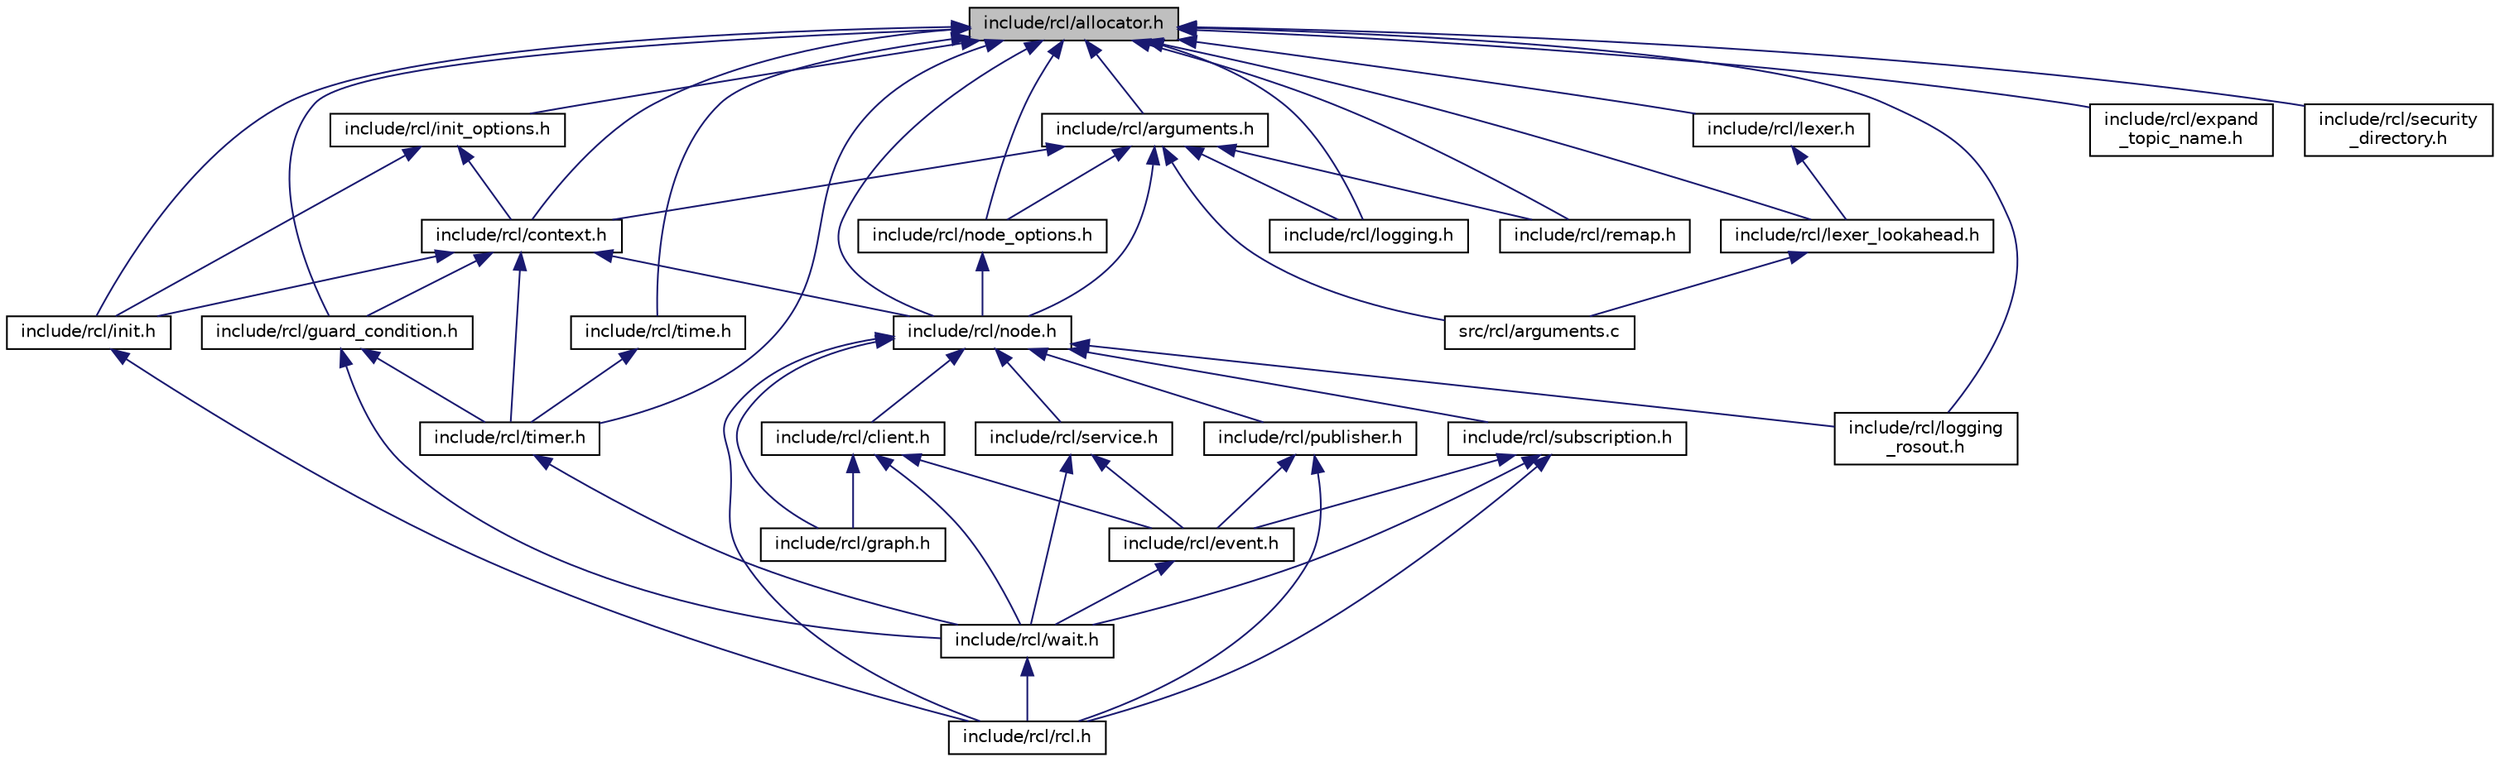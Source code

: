 digraph "include/rcl/allocator.h"
{
  edge [fontname="Helvetica",fontsize="10",labelfontname="Helvetica",labelfontsize="10"];
  node [fontname="Helvetica",fontsize="10",shape=record];
  Node9 [label="include/rcl/allocator.h",height=0.2,width=0.4,color="black", fillcolor="grey75", style="filled", fontcolor="black"];
  Node9 -> Node10 [dir="back",color="midnightblue",fontsize="10",style="solid",fontname="Helvetica"];
  Node10 [label="include/rcl/arguments.h",height=0.2,width=0.4,color="black", fillcolor="white", style="filled",URL="$arguments_8h.html"];
  Node10 -> Node11 [dir="back",color="midnightblue",fontsize="10",style="solid",fontname="Helvetica"];
  Node11 [label="include/rcl/context.h",height=0.2,width=0.4,color="black", fillcolor="white", style="filled",URL="$context_8h.html"];
  Node11 -> Node12 [dir="back",color="midnightblue",fontsize="10",style="solid",fontname="Helvetica"];
  Node12 [label="include/rcl/guard_condition.h",height=0.2,width=0.4,color="black", fillcolor="white", style="filled",URL="$guard__condition_8h.html"];
  Node12 -> Node13 [dir="back",color="midnightblue",fontsize="10",style="solid",fontname="Helvetica"];
  Node13 [label="include/rcl/timer.h",height=0.2,width=0.4,color="black", fillcolor="white", style="filled",URL="$timer_8h.html"];
  Node13 -> Node14 [dir="back",color="midnightblue",fontsize="10",style="solid",fontname="Helvetica"];
  Node14 [label="include/rcl/wait.h",height=0.2,width=0.4,color="black", fillcolor="white", style="filled",URL="$wait_8h.html"];
  Node14 -> Node15 [dir="back",color="midnightblue",fontsize="10",style="solid",fontname="Helvetica"];
  Node15 [label="include/rcl/rcl.h",height=0.2,width=0.4,color="black", fillcolor="white", style="filled",URL="$rcl_8h.html"];
  Node12 -> Node14 [dir="back",color="midnightblue",fontsize="10",style="solid",fontname="Helvetica"];
  Node11 -> Node16 [dir="back",color="midnightblue",fontsize="10",style="solid",fontname="Helvetica"];
  Node16 [label="include/rcl/init.h",height=0.2,width=0.4,color="black", fillcolor="white", style="filled",URL="$init_8h.html"];
  Node16 -> Node15 [dir="back",color="midnightblue",fontsize="10",style="solid",fontname="Helvetica"];
  Node11 -> Node17 [dir="back",color="midnightblue",fontsize="10",style="solid",fontname="Helvetica"];
  Node17 [label="include/rcl/node.h",height=0.2,width=0.4,color="black", fillcolor="white", style="filled",URL="$node_8h.html"];
  Node17 -> Node18 [dir="back",color="midnightblue",fontsize="10",style="solid",fontname="Helvetica"];
  Node18 [label="include/rcl/client.h",height=0.2,width=0.4,color="black", fillcolor="white", style="filled",URL="$client_8h.html"];
  Node18 -> Node19 [dir="back",color="midnightblue",fontsize="10",style="solid",fontname="Helvetica"];
  Node19 [label="include/rcl/event.h",height=0.2,width=0.4,color="black", fillcolor="white", style="filled",URL="$event_8h.html"];
  Node19 -> Node14 [dir="back",color="midnightblue",fontsize="10",style="solid",fontname="Helvetica"];
  Node18 -> Node20 [dir="back",color="midnightblue",fontsize="10",style="solid",fontname="Helvetica"];
  Node20 [label="include/rcl/graph.h",height=0.2,width=0.4,color="black", fillcolor="white", style="filled",URL="$graph_8h.html"];
  Node18 -> Node14 [dir="back",color="midnightblue",fontsize="10",style="solid",fontname="Helvetica"];
  Node17 -> Node20 [dir="back",color="midnightblue",fontsize="10",style="solid",fontname="Helvetica"];
  Node17 -> Node21 [dir="back",color="midnightblue",fontsize="10",style="solid",fontname="Helvetica"];
  Node21 [label="include/rcl/logging\l_rosout.h",height=0.2,width=0.4,color="black", fillcolor="white", style="filled",URL="$logging__rosout_8h.html"];
  Node17 -> Node22 [dir="back",color="midnightblue",fontsize="10",style="solid",fontname="Helvetica"];
  Node22 [label="include/rcl/publisher.h",height=0.2,width=0.4,color="black", fillcolor="white", style="filled",URL="$publisher_8h.html"];
  Node22 -> Node19 [dir="back",color="midnightblue",fontsize="10",style="solid",fontname="Helvetica"];
  Node22 -> Node15 [dir="back",color="midnightblue",fontsize="10",style="solid",fontname="Helvetica"];
  Node17 -> Node15 [dir="back",color="midnightblue",fontsize="10",style="solid",fontname="Helvetica"];
  Node17 -> Node23 [dir="back",color="midnightblue",fontsize="10",style="solid",fontname="Helvetica"];
  Node23 [label="include/rcl/service.h",height=0.2,width=0.4,color="black", fillcolor="white", style="filled",URL="$service_8h.html"];
  Node23 -> Node19 [dir="back",color="midnightblue",fontsize="10",style="solid",fontname="Helvetica"];
  Node23 -> Node14 [dir="back",color="midnightblue",fontsize="10",style="solid",fontname="Helvetica"];
  Node17 -> Node24 [dir="back",color="midnightblue",fontsize="10",style="solid",fontname="Helvetica"];
  Node24 [label="include/rcl/subscription.h",height=0.2,width=0.4,color="black", fillcolor="white", style="filled",URL="$subscription_8h.html"];
  Node24 -> Node19 [dir="back",color="midnightblue",fontsize="10",style="solid",fontname="Helvetica"];
  Node24 -> Node15 [dir="back",color="midnightblue",fontsize="10",style="solid",fontname="Helvetica"];
  Node24 -> Node14 [dir="back",color="midnightblue",fontsize="10",style="solid",fontname="Helvetica"];
  Node11 -> Node13 [dir="back",color="midnightblue",fontsize="10",style="solid",fontname="Helvetica"];
  Node10 -> Node25 [dir="back",color="midnightblue",fontsize="10",style="solid",fontname="Helvetica"];
  Node25 [label="include/rcl/logging.h",height=0.2,width=0.4,color="black", fillcolor="white", style="filled",URL="$logging_8h.html"];
  Node10 -> Node17 [dir="back",color="midnightblue",fontsize="10",style="solid",fontname="Helvetica"];
  Node10 -> Node26 [dir="back",color="midnightblue",fontsize="10",style="solid",fontname="Helvetica"];
  Node26 [label="include/rcl/node_options.h",height=0.2,width=0.4,color="black", fillcolor="white", style="filled",URL="$node__options_8h.html"];
  Node26 -> Node17 [dir="back",color="midnightblue",fontsize="10",style="solid",fontname="Helvetica"];
  Node10 -> Node27 [dir="back",color="midnightblue",fontsize="10",style="solid",fontname="Helvetica"];
  Node27 [label="include/rcl/remap.h",height=0.2,width=0.4,color="black", fillcolor="white", style="filled",URL="$remap_8h.html"];
  Node10 -> Node28 [dir="back",color="midnightblue",fontsize="10",style="solid",fontname="Helvetica"];
  Node28 [label="src/rcl/arguments.c",height=0.2,width=0.4,color="black", fillcolor="white", style="filled",URL="$arguments_8c.html"];
  Node9 -> Node11 [dir="back",color="midnightblue",fontsize="10",style="solid",fontname="Helvetica"];
  Node9 -> Node29 [dir="back",color="midnightblue",fontsize="10",style="solid",fontname="Helvetica"];
  Node29 [label="include/rcl/expand\l_topic_name.h",height=0.2,width=0.4,color="black", fillcolor="white", style="filled",URL="$expand__topic__name_8h.html"];
  Node9 -> Node12 [dir="back",color="midnightblue",fontsize="10",style="solid",fontname="Helvetica"];
  Node9 -> Node16 [dir="back",color="midnightblue",fontsize="10",style="solid",fontname="Helvetica"];
  Node9 -> Node30 [dir="back",color="midnightblue",fontsize="10",style="solid",fontname="Helvetica"];
  Node30 [label="include/rcl/init_options.h",height=0.2,width=0.4,color="black", fillcolor="white", style="filled",URL="$init__options_8h.html"];
  Node30 -> Node11 [dir="back",color="midnightblue",fontsize="10",style="solid",fontname="Helvetica"];
  Node30 -> Node16 [dir="back",color="midnightblue",fontsize="10",style="solid",fontname="Helvetica"];
  Node9 -> Node31 [dir="back",color="midnightblue",fontsize="10",style="solid",fontname="Helvetica"];
  Node31 [label="include/rcl/lexer.h",height=0.2,width=0.4,color="black", fillcolor="white", style="filled",URL="$lexer_8h.html"];
  Node31 -> Node32 [dir="back",color="midnightblue",fontsize="10",style="solid",fontname="Helvetica"];
  Node32 [label="include/rcl/lexer_lookahead.h",height=0.2,width=0.4,color="black", fillcolor="white", style="filled",URL="$lexer__lookahead_8h.html"];
  Node32 -> Node28 [dir="back",color="midnightblue",fontsize="10",style="solid",fontname="Helvetica"];
  Node9 -> Node32 [dir="back",color="midnightblue",fontsize="10",style="solid",fontname="Helvetica"];
  Node9 -> Node25 [dir="back",color="midnightblue",fontsize="10",style="solid",fontname="Helvetica"];
  Node9 -> Node21 [dir="back",color="midnightblue",fontsize="10",style="solid",fontname="Helvetica"];
  Node9 -> Node17 [dir="back",color="midnightblue",fontsize="10",style="solid",fontname="Helvetica"];
  Node9 -> Node26 [dir="back",color="midnightblue",fontsize="10",style="solid",fontname="Helvetica"];
  Node9 -> Node27 [dir="back",color="midnightblue",fontsize="10",style="solid",fontname="Helvetica"];
  Node9 -> Node33 [dir="back",color="midnightblue",fontsize="10",style="solid",fontname="Helvetica"];
  Node33 [label="include/rcl/security\l_directory.h",height=0.2,width=0.4,color="black", fillcolor="white", style="filled",URL="$security__directory_8h.html"];
  Node9 -> Node34 [dir="back",color="midnightblue",fontsize="10",style="solid",fontname="Helvetica"];
  Node34 [label="include/rcl/time.h",height=0.2,width=0.4,color="black", fillcolor="white", style="filled",URL="$time_8h.html"];
  Node34 -> Node13 [dir="back",color="midnightblue",fontsize="10",style="solid",fontname="Helvetica"];
  Node9 -> Node13 [dir="back",color="midnightblue",fontsize="10",style="solid",fontname="Helvetica"];
}
